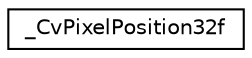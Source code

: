digraph "Graphical Class Hierarchy"
{
 // LATEX_PDF_SIZE
  edge [fontname="Helvetica",fontsize="10",labelfontname="Helvetica",labelfontsize="10"];
  node [fontname="Helvetica",fontsize="10",shape=record];
  rankdir="LR";
  Node0 [label="_CvPixelPosition32f",height=0.2,width=0.4,color="black", fillcolor="white", style="filled",URL="$struct___cv_pixel_position32f.html",tooltip=" "];
}
